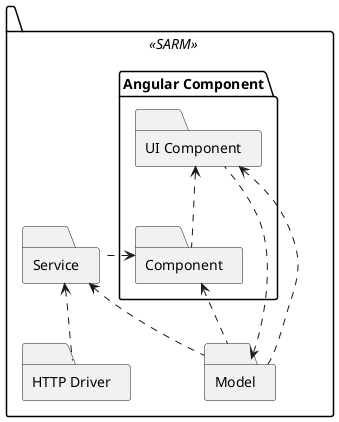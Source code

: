 @startuml implementation-view
top to bottom direction

package " " <<SARM>>{
    folder "Angular Component" as AngularComponent {
        folder "UI Component" as ComponentUI{

        }

        folder "Component" as Component{

        }
    }

    folder "Service" as Service{

    }

    folder "HTTP Driver" as HTTP{

    }

    folder "Model" as Model{

    }
}

ComponentUI <.. Component
Component <.. Model
ComponentUI <.. Model
Model <.. ComponentUI
Service <.. Model
Component <.. Service
Service <.. HTTP



@enduml